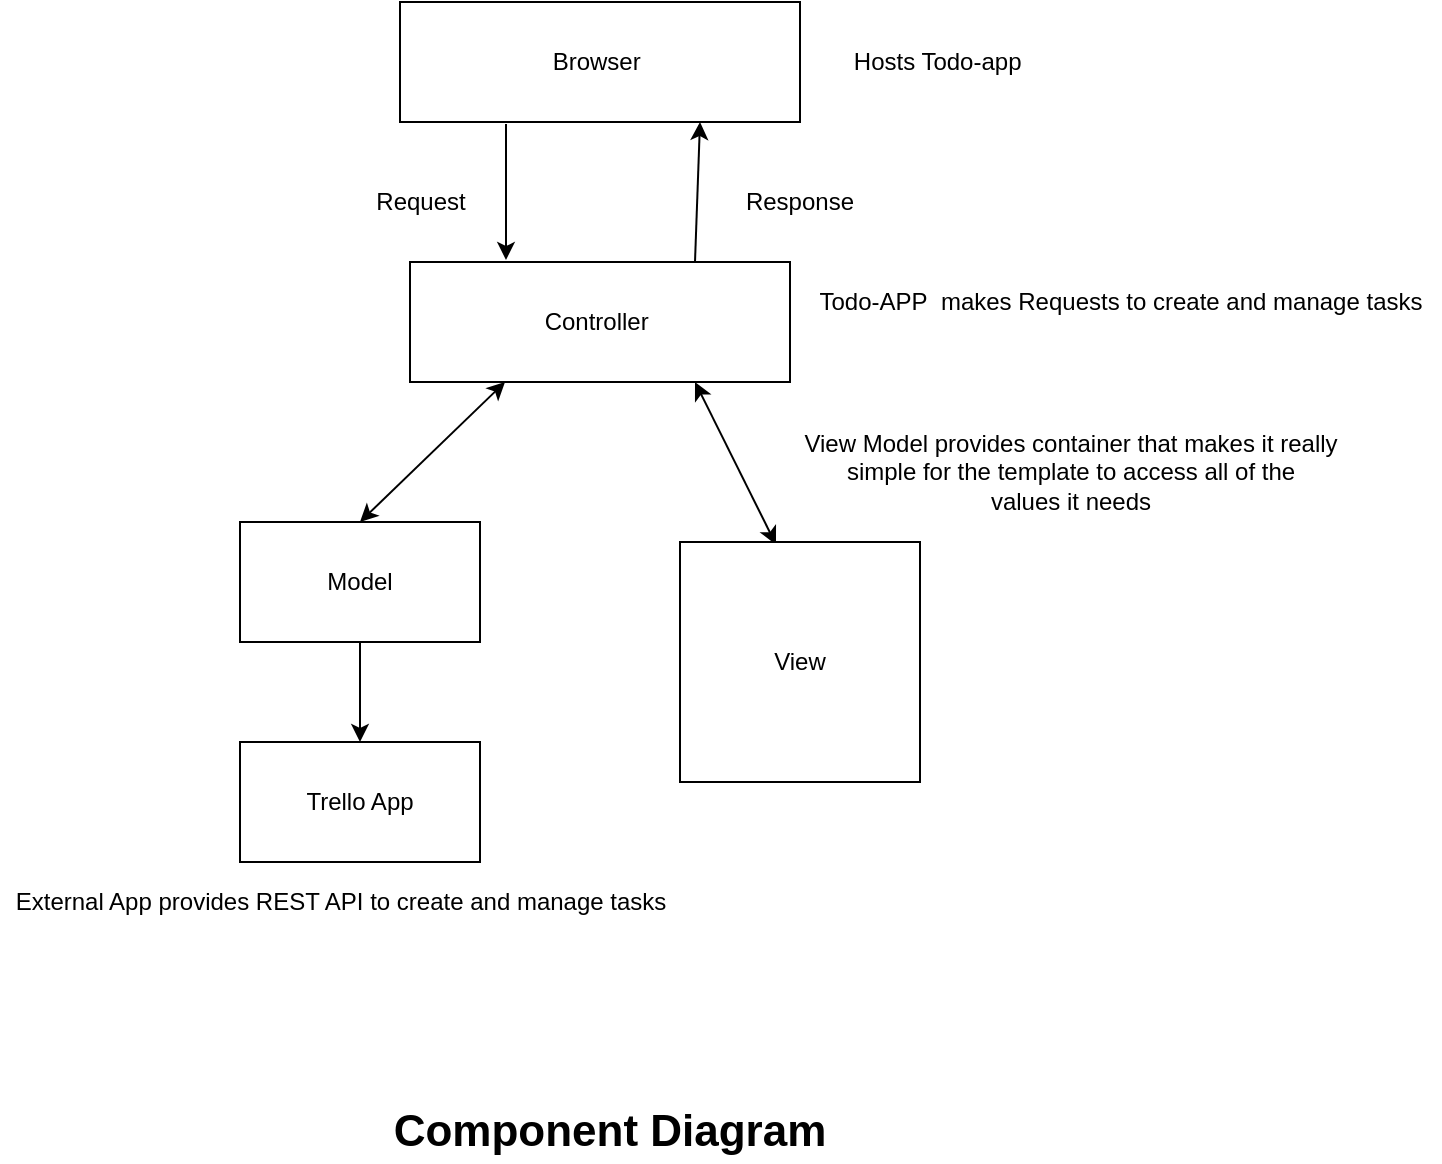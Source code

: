 <mxfile version="14.7.3" type="device"><diagram id="LWD41kOlyLYRe_9N4uNh" name="Page-1"><mxGraphModel dx="782" dy="453" grid="1" gridSize="10" guides="1" tooltips="1" connect="1" arrows="1" fold="1" page="1" pageScale="1" pageWidth="850" pageHeight="1100" math="0" shadow="0"><root><mxCell id="0"/><mxCell id="1" parent="0"/><mxCell id="0W-CHWiT31U4Y5mwR43n-15" style="edgeStyle=none;rounded=0;orthogonalLoop=1;jettySize=auto;html=1;startArrow=none;startFill=0;" parent="1" edge="1"><mxGeometry relative="1" as="geometry"><mxPoint x="303" y="131" as="sourcePoint"/><mxPoint x="303" y="199" as="targetPoint"/><Array as="points"><mxPoint x="303" y="160"/></Array></mxGeometry></mxCell><mxCell id="0W-CHWiT31U4Y5mwR43n-1" value="Browser&amp;nbsp;" style="rounded=0;whiteSpace=wrap;html=1;" parent="1" vertex="1"><mxGeometry x="250" y="70" width="200" height="60" as="geometry"/></mxCell><mxCell id="0W-CHWiT31U4Y5mwR43n-13" style="rounded=0;orthogonalLoop=1;jettySize=auto;html=1;exitX=0.25;exitY=1;exitDx=0;exitDy=0;entryX=0.5;entryY=0;entryDx=0;entryDy=0;startArrow=classic;startFill=1;" parent="1" source="0W-CHWiT31U4Y5mwR43n-2" target="0W-CHWiT31U4Y5mwR43n-4" edge="1"><mxGeometry relative="1" as="geometry"/></mxCell><mxCell id="0W-CHWiT31U4Y5mwR43n-14" style="edgeStyle=none;rounded=0;orthogonalLoop=1;jettySize=auto;html=1;exitX=0.75;exitY=1;exitDx=0;exitDy=0;entryX=0.4;entryY=0.011;entryDx=0;entryDy=0;entryPerimeter=0;startArrow=classic;startFill=1;" parent="1" source="0W-CHWiT31U4Y5mwR43n-2" target="0W-CHWiT31U4Y5mwR43n-3" edge="1"><mxGeometry relative="1" as="geometry"/></mxCell><mxCell id="0W-CHWiT31U4Y5mwR43n-16" style="edgeStyle=none;rounded=0;orthogonalLoop=1;jettySize=auto;html=1;exitX=0.75;exitY=0;exitDx=0;exitDy=0;startArrow=none;startFill=0;entryX=0.75;entryY=1;entryDx=0;entryDy=0;" parent="1" source="0W-CHWiT31U4Y5mwR43n-2" target="0W-CHWiT31U4Y5mwR43n-1" edge="1"><mxGeometry relative="1" as="geometry"><mxPoint x="398" y="140" as="targetPoint"/></mxGeometry></mxCell><mxCell id="0W-CHWiT31U4Y5mwR43n-2" value="Controller&amp;nbsp;" style="rounded=0;whiteSpace=wrap;html=1;" parent="1" vertex="1"><mxGeometry x="255" y="200" width="190" height="60" as="geometry"/></mxCell><mxCell id="0W-CHWiT31U4Y5mwR43n-3" value="View&lt;br&gt;" style="rounded=0;whiteSpace=wrap;html=1;" parent="1" vertex="1"><mxGeometry x="390" y="340" width="120" height="120" as="geometry"/></mxCell><mxCell id="0W-CHWiT31U4Y5mwR43n-17" style="edgeStyle=none;rounded=0;orthogonalLoop=1;jettySize=auto;html=1;exitX=0.5;exitY=1;exitDx=0;exitDy=0;startArrow=none;startFill=0;" parent="1" source="0W-CHWiT31U4Y5mwR43n-4" target="0W-CHWiT31U4Y5mwR43n-5" edge="1"><mxGeometry relative="1" as="geometry"/></mxCell><mxCell id="0W-CHWiT31U4Y5mwR43n-4" value="Model" style="rounded=0;whiteSpace=wrap;html=1;" parent="1" vertex="1"><mxGeometry x="170" y="330" width="120" height="60" as="geometry"/></mxCell><mxCell id="0W-CHWiT31U4Y5mwR43n-5" value="Trello App" style="rounded=0;whiteSpace=wrap;html=1;" parent="1" vertex="1"><mxGeometry x="170" y="440" width="120" height="60" as="geometry"/></mxCell><mxCell id="0W-CHWiT31U4Y5mwR43n-10" value="Request" style="text;html=1;align=center;verticalAlign=middle;resizable=0;points=[];autosize=1;" parent="1" vertex="1"><mxGeometry x="230" y="160" width="60" height="20" as="geometry"/></mxCell><mxCell id="0W-CHWiT31U4Y5mwR43n-11" value="Response" style="text;html=1;strokeColor=none;fillColor=none;align=center;verticalAlign=middle;whiteSpace=wrap;rounded=0;" parent="1" vertex="1"><mxGeometry x="420" y="160" width="60" height="20" as="geometry"/></mxCell><mxCell id="0W-CHWiT31U4Y5mwR43n-18" value="&lt;b&gt;&lt;font style=&quot;font-size: 22px&quot;&gt;Component Diagram&lt;/font&gt;&lt;/b&gt;" style="text;html=1;strokeColor=none;fillColor=none;align=center;verticalAlign=middle;whiteSpace=wrap;rounded=0;" parent="1" vertex="1"><mxGeometry x="230" y="620" width="250" height="30" as="geometry"/></mxCell><mxCell id="ig6c9fmb5yqdFaKNfIrT-3" value="&lt;span&gt;View Model provides container&amp;nbsp;that makes it really&lt;/span&gt;&lt;br&gt;&lt;span&gt;simple for the template to access all of the&lt;/span&gt;&lt;br&gt;&lt;span&gt;values it needs&lt;/span&gt;" style="text;html=1;align=center;verticalAlign=middle;resizable=0;points=[];autosize=1;strokeColor=none;" vertex="1" parent="1"><mxGeometry x="445" y="280" width="280" height="50" as="geometry"/></mxCell><mxCell id="ig6c9fmb5yqdFaKNfIrT-4" value="Todo-APP&amp;nbsp; makes Requests to create and manage tasks" style="text;html=1;align=center;verticalAlign=middle;resizable=0;points=[];autosize=1;strokeColor=none;" vertex="1" parent="1"><mxGeometry x="450" y="210" width="320" height="20" as="geometry"/></mxCell><mxCell id="ig6c9fmb5yqdFaKNfIrT-5" value="Hosts Todo-app&amp;nbsp;" style="text;html=1;align=center;verticalAlign=middle;resizable=0;points=[];autosize=1;strokeColor=none;" vertex="1" parent="1"><mxGeometry x="470" y="90" width="100" height="20" as="geometry"/></mxCell><mxCell id="ig6c9fmb5yqdFaKNfIrT-6" value="External App provides REST API to create and manage tasks" style="text;html=1;align=center;verticalAlign=middle;resizable=0;points=[];autosize=1;strokeColor=none;" vertex="1" parent="1"><mxGeometry x="50" y="510" width="340" height="20" as="geometry"/></mxCell></root></mxGraphModel></diagram></mxfile>